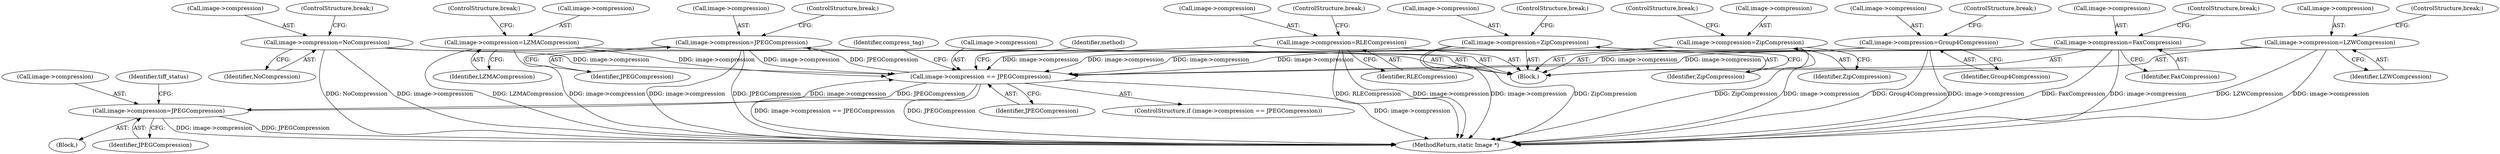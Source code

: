 digraph "0_ImageMagick_58cf5bf4fade82e3b510e8f3463a967278a3e410_0@pointer" {
"1001096" [label="(Call,image->compression=JPEGCompression)"];
"1001659" [label="(Call,image->compression == JPEGCompression)"];
"1001096" [label="(Call,image->compression=JPEGCompression)"];
"1001027" [label="(Call,image->compression=NoCompression)"];
"1001103" [label="(Call,image->compression=LZMACompression)"];
"1001131" [label="(Call,image->compression=RLECompression)"];
"1001117" [label="(Call,image->compression=ZipCompression)"];
"1001124" [label="(Call,image->compression=ZipCompression)"];
"1001049" [label="(Call,image->compression=JPEGCompression)"];
"1001041" [label="(Call,image->compression=Group4Compression)"];
"1001034" [label="(Call,image->compression=FaxCompression)"];
"1001110" [label="(Call,image->compression=LZWCompression)"];
"1001129" [label="(ControlStructure,break;)"];
"1001097" [label="(Call,image->compression)"];
"1001135" [label="(Identifier,RLECompression)"];
"1001124" [label="(Call,image->compression=ZipCompression)"];
"1001663" [label="(Identifier,JPEGCompression)"];
"1001111" [label="(Call,image->compression)"];
"1001038" [label="(Identifier,FaxCompression)"];
"1001125" [label="(Call,image->compression)"];
"1003406" [label="(MethodReturn,static Image *)"];
"1001103" [label="(Call,image->compression=LZMACompression)"];
"1001659" [label="(Call,image->compression == JPEGCompression)"];
"1001101" [label="(ControlStructure,break;)"];
"1001117" [label="(Call,image->compression=ZipCompression)"];
"1001041" [label="(Call,image->compression=Group4Compression)"];
"1001132" [label="(Call,image->compression)"];
"1001665" [label="(Identifier,method)"];
"1001100" [label="(Identifier,JPEGCompression)"];
"1001131" [label="(Call,image->compression=RLECompression)"];
"1001128" [label="(Identifier,ZipCompression)"];
"1001107" [label="(Identifier,LZMACompression)"];
"1001108" [label="(ControlStructure,break;)"];
"1001096" [label="(Call,image->compression=JPEGCompression)"];
"1001035" [label="(Call,image->compression)"];
"1001039" [label="(ControlStructure,break;)"];
"1001118" [label="(Call,image->compression)"];
"1001028" [label="(Call,image->compression)"];
"1001122" [label="(ControlStructure,break;)"];
"1001104" [label="(Call,image->compression)"];
"1001136" [label="(ControlStructure,break;)"];
"1001050" [label="(Call,image->compression)"];
"1001045" [label="(Identifier,Group4Compression)"];
"1001053" [label="(Identifier,JPEGCompression)"];
"1001048" [label="(Block,)"];
"1001027" [label="(Call,image->compression=NoCompression)"];
"1001121" [label="(Identifier,ZipCompression)"];
"1001674" [label="(Identifier,compress_tag)"];
"1001658" [label="(ControlStructure,if (image->compression == JPEGCompression))"];
"1001032" [label="(ControlStructure,break;)"];
"1001660" [label="(Call,image->compression)"];
"1001110" [label="(Call,image->compression=LZWCompression)"];
"1001042" [label="(Call,image->compression)"];
"1001049" [label="(Call,image->compression=JPEGCompression)"];
"1001060" [label="(Identifier,tiff_status)"];
"1001025" [label="(Block,)"];
"1001115" [label="(ControlStructure,break;)"];
"1001031" [label="(Identifier,NoCompression)"];
"1001114" [label="(Identifier,LZWCompression)"];
"1001034" [label="(Call,image->compression=FaxCompression)"];
"1001046" [label="(ControlStructure,break;)"];
"1001096" -> "1001025"  [label="AST: "];
"1001096" -> "1001100"  [label="CFG: "];
"1001097" -> "1001096"  [label="AST: "];
"1001100" -> "1001096"  [label="AST: "];
"1001101" -> "1001096"  [label="CFG: "];
"1001096" -> "1003406"  [label="DDG: image->compression"];
"1001096" -> "1003406"  [label="DDG: JPEGCompression"];
"1001659" -> "1001096"  [label="DDG: JPEGCompression"];
"1001096" -> "1001659"  [label="DDG: image->compression"];
"1001659" -> "1001658"  [label="AST: "];
"1001659" -> "1001663"  [label="CFG: "];
"1001660" -> "1001659"  [label="AST: "];
"1001663" -> "1001659"  [label="AST: "];
"1001665" -> "1001659"  [label="CFG: "];
"1001674" -> "1001659"  [label="CFG: "];
"1001659" -> "1003406"  [label="DDG: image->compression"];
"1001659" -> "1003406"  [label="DDG: image->compression == JPEGCompression"];
"1001659" -> "1003406"  [label="DDG: JPEGCompression"];
"1001659" -> "1001049"  [label="DDG: JPEGCompression"];
"1001027" -> "1001659"  [label="DDG: image->compression"];
"1001103" -> "1001659"  [label="DDG: image->compression"];
"1001131" -> "1001659"  [label="DDG: image->compression"];
"1001117" -> "1001659"  [label="DDG: image->compression"];
"1001124" -> "1001659"  [label="DDG: image->compression"];
"1001049" -> "1001659"  [label="DDG: image->compression"];
"1001041" -> "1001659"  [label="DDG: image->compression"];
"1001034" -> "1001659"  [label="DDG: image->compression"];
"1001110" -> "1001659"  [label="DDG: image->compression"];
"1001027" -> "1001025"  [label="AST: "];
"1001027" -> "1001031"  [label="CFG: "];
"1001028" -> "1001027"  [label="AST: "];
"1001031" -> "1001027"  [label="AST: "];
"1001032" -> "1001027"  [label="CFG: "];
"1001027" -> "1003406"  [label="DDG: image->compression"];
"1001027" -> "1003406"  [label="DDG: NoCompression"];
"1001103" -> "1001025"  [label="AST: "];
"1001103" -> "1001107"  [label="CFG: "];
"1001104" -> "1001103"  [label="AST: "];
"1001107" -> "1001103"  [label="AST: "];
"1001108" -> "1001103"  [label="CFG: "];
"1001103" -> "1003406"  [label="DDG: image->compression"];
"1001103" -> "1003406"  [label="DDG: LZMACompression"];
"1001131" -> "1001025"  [label="AST: "];
"1001131" -> "1001135"  [label="CFG: "];
"1001132" -> "1001131"  [label="AST: "];
"1001135" -> "1001131"  [label="AST: "];
"1001136" -> "1001131"  [label="CFG: "];
"1001131" -> "1003406"  [label="DDG: RLECompression"];
"1001131" -> "1003406"  [label="DDG: image->compression"];
"1001117" -> "1001025"  [label="AST: "];
"1001117" -> "1001121"  [label="CFG: "];
"1001118" -> "1001117"  [label="AST: "];
"1001121" -> "1001117"  [label="AST: "];
"1001122" -> "1001117"  [label="CFG: "];
"1001117" -> "1003406"  [label="DDG: ZipCompression"];
"1001117" -> "1003406"  [label="DDG: image->compression"];
"1001124" -> "1001025"  [label="AST: "];
"1001124" -> "1001128"  [label="CFG: "];
"1001125" -> "1001124"  [label="AST: "];
"1001128" -> "1001124"  [label="AST: "];
"1001129" -> "1001124"  [label="CFG: "];
"1001124" -> "1003406"  [label="DDG: ZipCompression"];
"1001124" -> "1003406"  [label="DDG: image->compression"];
"1001049" -> "1001048"  [label="AST: "];
"1001049" -> "1001053"  [label="CFG: "];
"1001050" -> "1001049"  [label="AST: "];
"1001053" -> "1001049"  [label="AST: "];
"1001060" -> "1001049"  [label="CFG: "];
"1001049" -> "1003406"  [label="DDG: image->compression"];
"1001049" -> "1003406"  [label="DDG: JPEGCompression"];
"1001041" -> "1001025"  [label="AST: "];
"1001041" -> "1001045"  [label="CFG: "];
"1001042" -> "1001041"  [label="AST: "];
"1001045" -> "1001041"  [label="AST: "];
"1001046" -> "1001041"  [label="CFG: "];
"1001041" -> "1003406"  [label="DDG: Group4Compression"];
"1001041" -> "1003406"  [label="DDG: image->compression"];
"1001034" -> "1001025"  [label="AST: "];
"1001034" -> "1001038"  [label="CFG: "];
"1001035" -> "1001034"  [label="AST: "];
"1001038" -> "1001034"  [label="AST: "];
"1001039" -> "1001034"  [label="CFG: "];
"1001034" -> "1003406"  [label="DDG: FaxCompression"];
"1001034" -> "1003406"  [label="DDG: image->compression"];
"1001110" -> "1001025"  [label="AST: "];
"1001110" -> "1001114"  [label="CFG: "];
"1001111" -> "1001110"  [label="AST: "];
"1001114" -> "1001110"  [label="AST: "];
"1001115" -> "1001110"  [label="CFG: "];
"1001110" -> "1003406"  [label="DDG: LZWCompression"];
"1001110" -> "1003406"  [label="DDG: image->compression"];
}
